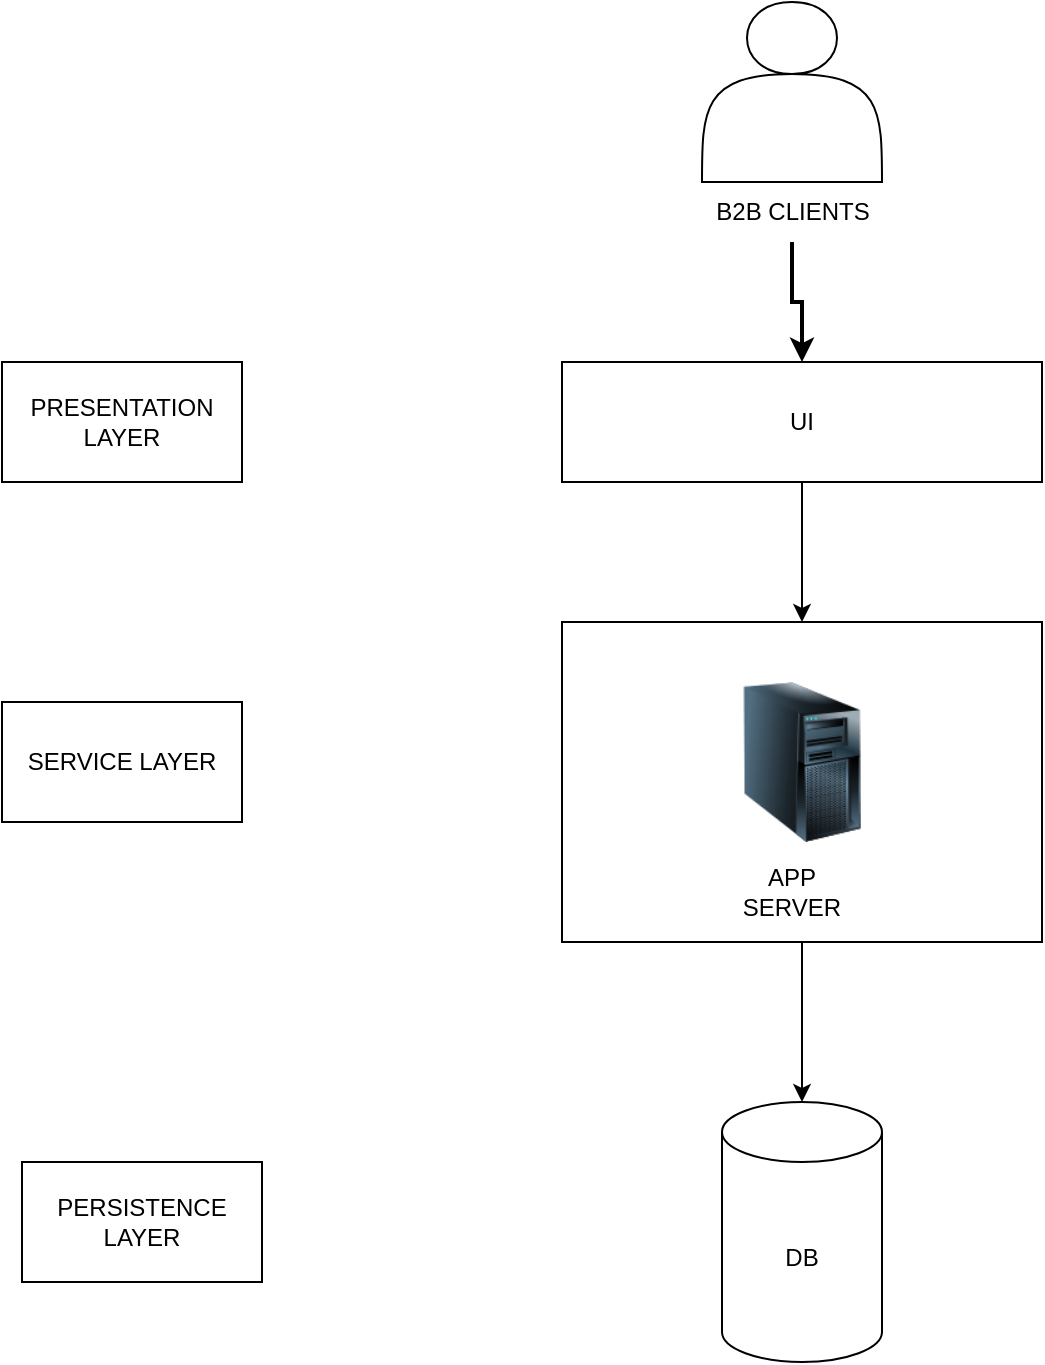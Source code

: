 <mxfile version="24.5.3" type="device" pages="3">
  <diagram name="Page-1" id="IpTg7lgwxAvejBhAzgju">
    <mxGraphModel dx="1114" dy="600" grid="1" gridSize="10" guides="1" tooltips="1" connect="1" arrows="1" fold="1" page="1" pageScale="1" pageWidth="850" pageHeight="1100" math="0" shadow="0">
      <root>
        <mxCell id="0" />
        <mxCell id="1" parent="0" />
        <mxCell id="-4N3s5MPVKxURlvEqK4C-5" value="" style="shape=actor;whiteSpace=wrap;html=1;" vertex="1" parent="1">
          <mxGeometry x="390" y="10" width="90" height="90" as="geometry" />
        </mxCell>
        <mxCell id="-4N3s5MPVKxURlvEqK4C-9" style="edgeStyle=orthogonalEdgeStyle;rounded=0;orthogonalLoop=1;jettySize=auto;html=1;entryX=0.5;entryY=0;entryDx=0;entryDy=0;strokeWidth=2;" edge="1" parent="1" source="-4N3s5MPVKxURlvEqK4C-6" target="-4N3s5MPVKxURlvEqK4C-7">
          <mxGeometry relative="1" as="geometry" />
        </mxCell>
        <mxCell id="-4N3s5MPVKxURlvEqK4C-6" value="B2B CLIENTS" style="text;html=1;align=center;verticalAlign=middle;resizable=0;points=[];autosize=1;strokeColor=none;fillColor=none;" vertex="1" parent="1">
          <mxGeometry x="385" y="100" width="100" height="30" as="geometry" />
        </mxCell>
        <mxCell id="-4N3s5MPVKxURlvEqK4C-11" style="edgeStyle=orthogonalEdgeStyle;rounded=0;orthogonalLoop=1;jettySize=auto;html=1;entryX=0.5;entryY=0;entryDx=0;entryDy=0;" edge="1" parent="1" source="-4N3s5MPVKxURlvEqK4C-7" target="-4N3s5MPVKxURlvEqK4C-10">
          <mxGeometry relative="1" as="geometry" />
        </mxCell>
        <mxCell id="-4N3s5MPVKxURlvEqK4C-7" value="UI" style="rounded=0;whiteSpace=wrap;html=1;" vertex="1" parent="1">
          <mxGeometry x="320" y="190" width="240" height="60" as="geometry" />
        </mxCell>
        <mxCell id="-4N3s5MPVKxURlvEqK4C-8" value="PRESENTATION LAYER" style="rounded=0;whiteSpace=wrap;html=1;" vertex="1" parent="1">
          <mxGeometry x="40" y="190" width="120" height="60" as="geometry" />
        </mxCell>
        <mxCell id="-4N3s5MPVKxURlvEqK4C-10" value="" style="rounded=0;whiteSpace=wrap;html=1;" vertex="1" parent="1">
          <mxGeometry x="320" y="320" width="240" height="160" as="geometry" />
        </mxCell>
        <mxCell id="-4N3s5MPVKxURlvEqK4C-12" value="" style="image;html=1;image=img/lib/clip_art/computers/Server_Tower_128x128.png" vertex="1" parent="1">
          <mxGeometry x="400" y="350" width="80" height="80" as="geometry" />
        </mxCell>
        <mxCell id="-4N3s5MPVKxURlvEqK4C-13" value="APP SERVER" style="text;html=1;align=center;verticalAlign=middle;whiteSpace=wrap;rounded=0;" vertex="1" parent="1">
          <mxGeometry x="405" y="440" width="60" height="30" as="geometry" />
        </mxCell>
        <mxCell id="-4N3s5MPVKxURlvEqK4C-14" value="SERVICE LAYER" style="rounded=0;whiteSpace=wrap;html=1;" vertex="1" parent="1">
          <mxGeometry x="40" y="360" width="120" height="60" as="geometry" />
        </mxCell>
        <mxCell id="-4N3s5MPVKxURlvEqK4C-15" value="DB" style="shape=cylinder3;whiteSpace=wrap;html=1;boundedLbl=1;backgroundOutline=1;size=15;" vertex="1" parent="1">
          <mxGeometry x="400" y="560" width="80" height="130" as="geometry" />
        </mxCell>
        <mxCell id="-4N3s5MPVKxURlvEqK4C-16" style="edgeStyle=orthogonalEdgeStyle;rounded=0;orthogonalLoop=1;jettySize=auto;html=1;entryX=0.5;entryY=0;entryDx=0;entryDy=0;entryPerimeter=0;" edge="1" parent="1" source="-4N3s5MPVKxURlvEqK4C-10" target="-4N3s5MPVKxURlvEqK4C-15">
          <mxGeometry relative="1" as="geometry" />
        </mxCell>
        <mxCell id="-4N3s5MPVKxURlvEqK4C-17" value="PERSISTENCE LAYER" style="rounded=0;whiteSpace=wrap;html=1;" vertex="1" parent="1">
          <mxGeometry x="50" y="590" width="120" height="60" as="geometry" />
        </mxCell>
      </root>
    </mxGraphModel>
  </diagram>
  <diagram id="OFUFq6ZgT5ArzWcTYCG0" name="Page-2">
    <mxGraphModel dx="1114" dy="600" grid="1" gridSize="10" guides="1" tooltips="1" connect="1" arrows="1" fold="1" page="1" pageScale="1" pageWidth="850" pageHeight="1100" math="0" shadow="0">
      <root>
        <mxCell id="0" />
        <mxCell id="1" parent="0" />
        <mxCell id="CdhhYVXb_RqMVgLVsXu7-1" value="" style="shape=actor;whiteSpace=wrap;html=1;" vertex="1" parent="1">
          <mxGeometry x="390" y="10" width="90" height="90" as="geometry" />
        </mxCell>
        <mxCell id="CdhhYVXb_RqMVgLVsXu7-2" style="edgeStyle=orthogonalEdgeStyle;rounded=0;orthogonalLoop=1;jettySize=auto;html=1;entryX=0.5;entryY=0;entryDx=0;entryDy=0;strokeWidth=2;" edge="1" parent="1" source="CdhhYVXb_RqMVgLVsXu7-3" target="CdhhYVXb_RqMVgLVsXu7-5">
          <mxGeometry relative="1" as="geometry" />
        </mxCell>
        <mxCell id="CdhhYVXb_RqMVgLVsXu7-3" value="B2C CLIENTS" style="text;html=1;align=center;verticalAlign=middle;resizable=0;points=[];autosize=1;strokeColor=none;fillColor=none;" vertex="1" parent="1">
          <mxGeometry x="385" y="100" width="100" height="30" as="geometry" />
        </mxCell>
        <mxCell id="CdhhYVXb_RqMVgLVsXu7-4" style="edgeStyle=orthogonalEdgeStyle;rounded=0;orthogonalLoop=1;jettySize=auto;html=1;entryX=0.5;entryY=0;entryDx=0;entryDy=0;" edge="1" parent="1" source="CdhhYVXb_RqMVgLVsXu7-5" target="CdhhYVXb_RqMVgLVsXu7-7">
          <mxGeometry relative="1" as="geometry" />
        </mxCell>
        <mxCell id="CdhhYVXb_RqMVgLVsXu7-5" value="UI" style="rounded=0;whiteSpace=wrap;html=1;" vertex="1" parent="1">
          <mxGeometry x="320" y="190" width="240" height="60" as="geometry" />
        </mxCell>
        <mxCell id="CdhhYVXb_RqMVgLVsXu7-6" value="PRESENTATION LAYER" style="rounded=0;whiteSpace=wrap;html=1;" vertex="1" parent="1">
          <mxGeometry x="40" y="190" width="120" height="60" as="geometry" />
        </mxCell>
        <mxCell id="CdhhYVXb_RqMVgLVsXu7-7" value="" style="rounded=0;whiteSpace=wrap;html=1;" vertex="1" parent="1">
          <mxGeometry x="320" y="320" width="240" height="160" as="geometry" />
        </mxCell>
        <mxCell id="CdhhYVXb_RqMVgLVsXu7-8" value="" style="image;html=1;image=img/lib/clip_art/computers/Server_Tower_128x128.png" vertex="1" parent="1">
          <mxGeometry x="400" y="350" width="80" height="80" as="geometry" />
        </mxCell>
        <mxCell id="CdhhYVXb_RqMVgLVsXu7-9" value="APP SERVER" style="text;html=1;align=center;verticalAlign=middle;whiteSpace=wrap;rounded=0;" vertex="1" parent="1">
          <mxGeometry x="405" y="440" width="60" height="30" as="geometry" />
        </mxCell>
        <mxCell id="CdhhYVXb_RqMVgLVsXu7-10" value="SERVICE LAYER" style="rounded=0;whiteSpace=wrap;html=1;" vertex="1" parent="1">
          <mxGeometry x="40" y="360" width="120" height="60" as="geometry" />
        </mxCell>
        <mxCell id="CdhhYVXb_RqMVgLVsXu7-11" value="DB" style="shape=cylinder3;whiteSpace=wrap;html=1;boundedLbl=1;backgroundOutline=1;size=15;" vertex="1" parent="1">
          <mxGeometry x="400" y="560" width="80" height="130" as="geometry" />
        </mxCell>
        <mxCell id="CdhhYVXb_RqMVgLVsXu7-12" style="edgeStyle=orthogonalEdgeStyle;rounded=0;orthogonalLoop=1;jettySize=auto;html=1;entryX=0.5;entryY=0;entryDx=0;entryDy=0;entryPerimeter=0;" edge="1" parent="1" source="CdhhYVXb_RqMVgLVsXu7-7" target="CdhhYVXb_RqMVgLVsXu7-11">
          <mxGeometry relative="1" as="geometry" />
        </mxCell>
        <mxCell id="CdhhYVXb_RqMVgLVsXu7-13" value="PERSISTENCE LAYER" style="rounded=0;whiteSpace=wrap;html=1;" vertex="1" parent="1">
          <mxGeometry x="50" y="590" width="120" height="60" as="geometry" />
        </mxCell>
      </root>
    </mxGraphModel>
  </diagram>
  <diagram id="6zkTTXUDBBZw4FFL27c_" name="Page-3">
    <mxGraphModel dx="1114" dy="600" grid="1" gridSize="10" guides="1" tooltips="1" connect="1" arrows="1" fold="1" page="1" pageScale="1" pageWidth="850" pageHeight="1100" math="0" shadow="0">
      <root>
        <mxCell id="0" />
        <mxCell id="1" parent="0" />
        <mxCell id="LkPChstIobm1qkGDepDW-1" value="" style="shape=actor;whiteSpace=wrap;html=1;" vertex="1" parent="1">
          <mxGeometry x="200" y="40" width="100" height="70" as="geometry" />
        </mxCell>
        <mxCell id="LkPChstIobm1qkGDepDW-2" value="" style="shape=actor;whiteSpace=wrap;html=1;" vertex="1" parent="1">
          <mxGeometry x="540" y="40" width="100" height="70" as="geometry" />
        </mxCell>
        <mxCell id="LkPChstIobm1qkGDepDW-13" style="edgeStyle=orthogonalEdgeStyle;rounded=0;orthogonalLoop=1;jettySize=auto;html=1;entryX=0.25;entryY=0;entryDx=0;entryDy=0;strokeWidth=2;" edge="1" parent="1" source="LkPChstIobm1qkGDepDW-3" target="LkPChstIobm1qkGDepDW-12">
          <mxGeometry relative="1" as="geometry" />
        </mxCell>
        <mxCell id="LkPChstIobm1qkGDepDW-3" value="B2B CLIENT" style="text;html=1;align=center;verticalAlign=middle;whiteSpace=wrap;rounded=0;" vertex="1" parent="1">
          <mxGeometry x="210" y="111" width="80" height="30" as="geometry" />
        </mxCell>
        <mxCell id="LkPChstIobm1qkGDepDW-4" value="B2C CLIENT" style="text;html=1;align=center;verticalAlign=middle;whiteSpace=wrap;rounded=0;" vertex="1" parent="1">
          <mxGeometry x="550" y="110" width="80" height="30" as="geometry" />
        </mxCell>
        <mxCell id="LkPChstIobm1qkGDepDW-5" value="" style="verticalLabelPosition=bottom;html=1;verticalAlign=top;align=center;strokeColor=none;fillColor=#00BEF2;shape=mxgraph.azure.azure_load_balancer;" vertex="1" parent="1">
          <mxGeometry x="370" y="360" width="110" height="100" as="geometry" />
        </mxCell>
        <mxCell id="LkPChstIobm1qkGDepDW-12" value="UI&amp;nbsp;" style="rounded=0;whiteSpace=wrap;html=1;" vertex="1" parent="1">
          <mxGeometry x="320" y="210" width="200" height="60" as="geometry" />
        </mxCell>
        <mxCell id="LkPChstIobm1qkGDepDW-14" style="edgeStyle=orthogonalEdgeStyle;rounded=0;orthogonalLoop=1;jettySize=auto;html=1;entryX=0.635;entryY=0.033;entryDx=0;entryDy=0;entryPerimeter=0;strokeWidth=2;" edge="1" parent="1" source="LkPChstIobm1qkGDepDW-4" target="LkPChstIobm1qkGDepDW-12">
          <mxGeometry relative="1" as="geometry" />
        </mxCell>
        <mxCell id="LkPChstIobm1qkGDepDW-15" style="edgeStyle=orthogonalEdgeStyle;rounded=0;orthogonalLoop=1;jettySize=auto;html=1;entryX=0.445;entryY=0.01;entryDx=0;entryDy=0;entryPerimeter=0;strokeWidth=2;" edge="1" parent="1" source="LkPChstIobm1qkGDepDW-12" target="LkPChstIobm1qkGDepDW-5">
          <mxGeometry relative="1" as="geometry" />
        </mxCell>
        <mxCell id="LkPChstIobm1qkGDepDW-34" style="edgeStyle=orthogonalEdgeStyle;rounded=0;orthogonalLoop=1;jettySize=auto;html=1;strokeWidth=2;" edge="1" parent="1" source="LkPChstIobm1qkGDepDW-16" target="LkPChstIobm1qkGDepDW-33">
          <mxGeometry relative="1" as="geometry" />
        </mxCell>
        <mxCell id="LkPChstIobm1qkGDepDW-16" value="" style="rounded=0;whiteSpace=wrap;html=1;" vertex="1" parent="1">
          <mxGeometry x="210" y="520" width="510" height="300" as="geometry" />
        </mxCell>
        <mxCell id="LkPChstIobm1qkGDepDW-17" value="" style="image;sketch=0;aspect=fixed;html=1;points=[];align=center;fontSize=12;image=img/lib/mscae/Kubernetes.svg;" vertex="1" parent="1">
          <mxGeometry x="210" y="520" width="50" height="48" as="geometry" />
        </mxCell>
        <mxCell id="LkPChstIobm1qkGDepDW-18" value="Theatre Registration Service" style="rounded=0;whiteSpace=wrap;html=1;" vertex="1" parent="1">
          <mxGeometry x="290" y="540" width="120" height="60" as="geometry" />
        </mxCell>
        <mxCell id="LkPChstIobm1qkGDepDW-19" style="edgeStyle=orthogonalEdgeStyle;rounded=0;orthogonalLoop=1;jettySize=auto;html=1;entryX=0.427;entryY=0;entryDx=0;entryDy=0;entryPerimeter=0;" edge="1" parent="1" source="LkPChstIobm1qkGDepDW-5" target="LkPChstIobm1qkGDepDW-16">
          <mxGeometry relative="1" as="geometry" />
        </mxCell>
        <mxCell id="LkPChstIobm1qkGDepDW-20" value="Theatre Details" style="rounded=0;whiteSpace=wrap;html=1;" vertex="1" parent="1">
          <mxGeometry x="430" y="540" width="120" height="60" as="geometry" />
        </mxCell>
        <mxCell id="LkPChstIobm1qkGDepDW-21" value="User Registration Service" style="rounded=0;whiteSpace=wrap;html=1;" vertex="1" parent="1">
          <mxGeometry x="570" y="540" width="120" height="60" as="geometry" />
        </mxCell>
        <mxCell id="LkPChstIobm1qkGDepDW-22" value="Booking Service" style="rounded=0;whiteSpace=wrap;html=1;" vertex="1" parent="1">
          <mxGeometry x="400" y="630" width="120" height="60" as="geometry" />
        </mxCell>
        <mxCell id="LkPChstIobm1qkGDepDW-23" value="Billing Service" style="rounded=0;whiteSpace=wrap;html=1;" vertex="1" parent="1">
          <mxGeometry x="550" y="630" width="120" height="60" as="geometry" />
        </mxCell>
        <mxCell id="LkPChstIobm1qkGDepDW-30" style="edgeStyle=orthogonalEdgeStyle;rounded=0;orthogonalLoop=1;jettySize=auto;html=1;entryX=0.5;entryY=0;entryDx=0;entryDy=0;strokeWidth=2;" edge="1" parent="1" source="LkPChstIobm1qkGDepDW-24" target="LkPChstIobm1qkGDepDW-29">
          <mxGeometry relative="1" as="geometry" />
        </mxCell>
        <mxCell id="LkPChstIobm1qkGDepDW-24" value="Notification Service" style="rounded=0;whiteSpace=wrap;html=1;" vertex="1" parent="1">
          <mxGeometry x="240" y="720" width="120" height="60" as="geometry" />
        </mxCell>
        <mxCell id="LkPChstIobm1qkGDepDW-25" value="Payment Manager" style="rounded=0;whiteSpace=wrap;html=1;" vertex="1" parent="1">
          <mxGeometry x="240" y="630" width="120" height="60" as="geometry" />
        </mxCell>
        <mxCell id="LkPChstIobm1qkGDepDW-27" value="Payment Gateway" style="rounded=0;whiteSpace=wrap;html=1;" vertex="1" parent="1">
          <mxGeometry x="80" y="410" width="120" height="60" as="geometry" />
        </mxCell>
        <mxCell id="LkPChstIobm1qkGDepDW-28" style="edgeStyle=orthogonalEdgeStyle;rounded=0;orthogonalLoop=1;jettySize=auto;html=1;entryX=0.425;entryY=1.05;entryDx=0;entryDy=0;entryPerimeter=0;strokeWidth=2;" edge="1" parent="1" source="LkPChstIobm1qkGDepDW-25" target="LkPChstIobm1qkGDepDW-27">
          <mxGeometry relative="1" as="geometry" />
        </mxCell>
        <mxCell id="LkPChstIobm1qkGDepDW-32" style="edgeStyle=orthogonalEdgeStyle;rounded=0;orthogonalLoop=1;jettySize=auto;html=1;entryX=0.5;entryY=0;entryDx=0;entryDy=0;strokeWidth=2;" edge="1" parent="1" source="LkPChstIobm1qkGDepDW-29" target="LkPChstIobm1qkGDepDW-31">
          <mxGeometry relative="1" as="geometry" />
        </mxCell>
        <mxCell id="LkPChstIobm1qkGDepDW-29" value="Kafka Queues" style="rounded=0;whiteSpace=wrap;html=1;" vertex="1" parent="1">
          <mxGeometry x="60" y="860" width="120" height="60" as="geometry" />
        </mxCell>
        <mxCell id="LkPChstIobm1qkGDepDW-31" value="Email/SMS workers" style="rounded=0;whiteSpace=wrap;html=1;" vertex="1" parent="1">
          <mxGeometry x="60" y="990" width="120" height="60" as="geometry" />
        </mxCell>
        <mxCell id="LkPChstIobm1qkGDepDW-36" style="edgeStyle=orthogonalEdgeStyle;rounded=0;orthogonalLoop=1;jettySize=auto;html=1;strokeWidth=2;" edge="1" parent="1" source="LkPChstIobm1qkGDepDW-33" target="LkPChstIobm1qkGDepDW-35">
          <mxGeometry relative="1" as="geometry" />
        </mxCell>
        <mxCell id="LkPChstIobm1qkGDepDW-33" value="Redis Cluster" style="shape=cylinder3;whiteSpace=wrap;html=1;boundedLbl=1;backgroundOutline=1;size=15;" vertex="1" parent="1">
          <mxGeometry x="330" y="890" width="60" height="80" as="geometry" />
        </mxCell>
        <mxCell id="LkPChstIobm1qkGDepDW-35" value="RDBMS Cluster" style="shape=cylinder3;whiteSpace=wrap;html=1;boundedLbl=1;backgroundOutline=1;size=15;" vertex="1" parent="1">
          <mxGeometry x="570" y="890" width="60" height="80" as="geometry" />
        </mxCell>
      </root>
    </mxGraphModel>
  </diagram>
</mxfile>
